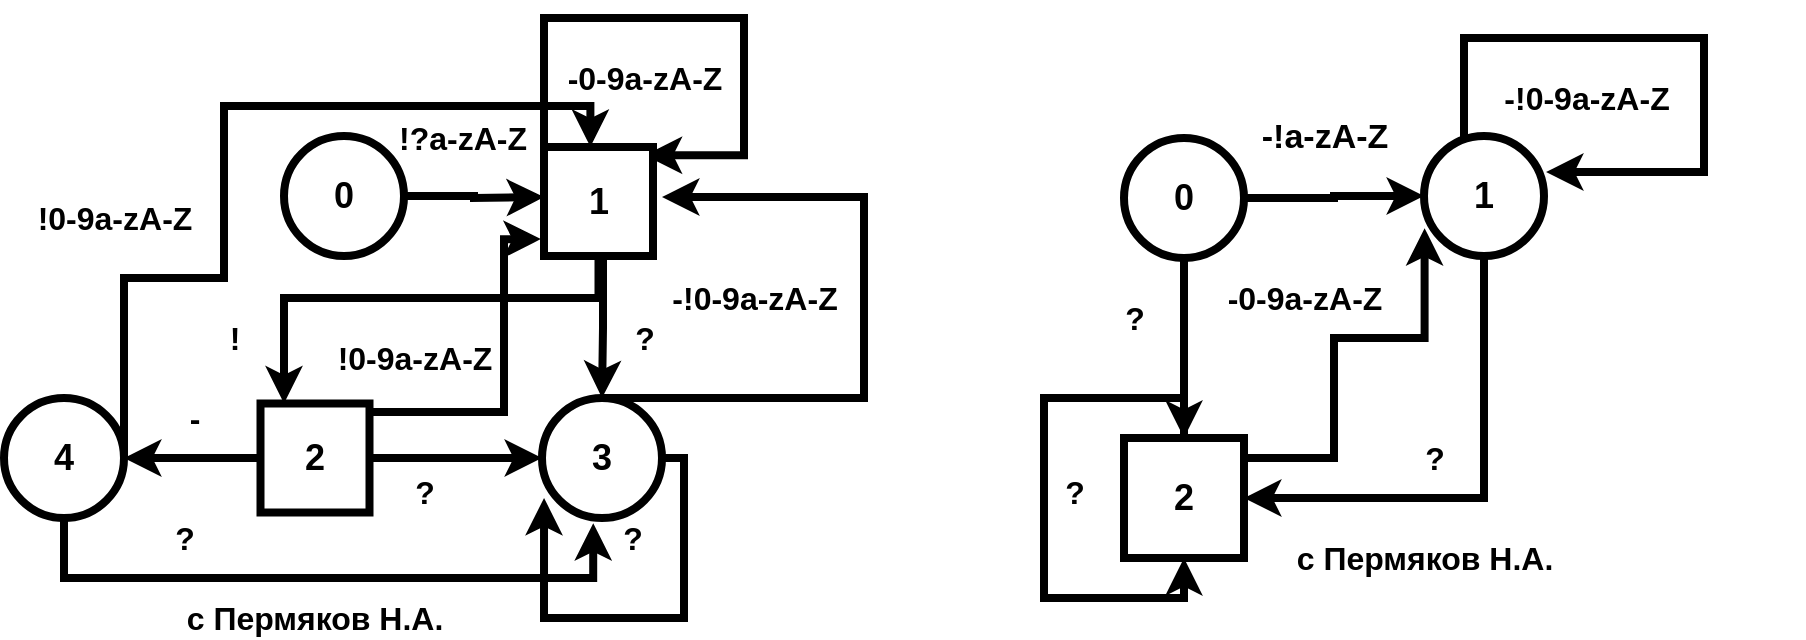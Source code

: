 <mxfile>
    <diagram id="PeihX46xii7vrZ0zxFL6" name="Page-1">
        <mxGraphModel dx="1914" dy="942" grid="1" gridSize="10" guides="1" tooltips="1" connect="1" arrows="1" fold="1" page="1" pageScale="1" pageWidth="850" pageHeight="1100" math="0" shadow="0">
            <root>
                <mxCell id="0"/>
                <mxCell id="1" parent="0"/>
                <mxCell id="5" style="edgeStyle=orthogonalEdgeStyle;rounded=0;orthogonalLoop=1;jettySize=auto;html=1;entryX=1;entryY=0.5;entryDx=0;entryDy=0;strokeWidth=4;" parent="1" source="4P3mimddP13uZpKBdVPl-3" edge="1">
                    <mxGeometry relative="1" as="geometry">
                        <mxPoint x="179" y="409.5" as="targetPoint"/>
                        <Array as="points">
                            <mxPoint x="280" y="510"/>
                            <mxPoint x="280" y="410"/>
                        </Array>
                    </mxGeometry>
                </mxCell>
                <mxCell id="4P3mimddP13uZpKBdVPl-3" value="&lt;span style=&quot;font-size: 18px&quot;&gt;&lt;b&gt;3&lt;/b&gt;&lt;/span&gt;" style="ellipse;whiteSpace=wrap;html=1;aspect=fixed;strokeWidth=4;" parent="1" vertex="1">
                    <mxGeometry x="119" y="510" width="60" height="60" as="geometry"/>
                </mxCell>
                <mxCell id="4P3mimddP13uZpKBdVPl-11" style="edgeStyle=orthogonalEdgeStyle;rounded=0;orthogonalLoop=1;jettySize=auto;html=1;entryX=0.5;entryY=0;entryDx=0;entryDy=0;strokeWidth=4;" parent="1" target="4P3mimddP13uZpKBdVPl-3" edge="1">
                    <mxGeometry relative="1" as="geometry">
                        <Array as="points">
                            <mxPoint x="149" y="475"/>
                        </Array>
                        <mxPoint x="149.5" y="439" as="sourcePoint"/>
                    </mxGeometry>
                </mxCell>
                <mxCell id="42" style="edgeStyle=orthogonalEdgeStyle;rounded=0;orthogonalLoop=1;jettySize=auto;html=1;entryX=1;entryY=0.5;entryDx=0;entryDy=0;strokeWidth=4;" edge="1" parent="1" source="4P3mimddP13uZpKBdVPl-5" target="21">
                    <mxGeometry relative="1" as="geometry">
                        <Array as="points">
                            <mxPoint x="590" y="560"/>
                        </Array>
                    </mxGeometry>
                </mxCell>
                <mxCell id="4P3mimddP13uZpKBdVPl-5" value="&lt;font style=&quot;font-size: 18px&quot;&gt;&lt;b&gt;1&lt;/b&gt;&lt;/font&gt;" style="ellipse;whiteSpace=wrap;html=1;aspect=fixed;strokeWidth=4;" parent="1" vertex="1">
                    <mxGeometry x="560" y="379" width="60" height="60" as="geometry"/>
                </mxCell>
                <mxCell id="4P3mimddP13uZpKBdVPl-20" style="edgeStyle=orthogonalEdgeStyle;rounded=0;orthogonalLoop=1;jettySize=auto;html=1;entryX=0;entryY=0.5;entryDx=0;entryDy=0;strokeWidth=4;" parent="1" source="4P3mimddP13uZpKBdVPl-7" target="4P3mimddP13uZpKBdVPl-5" edge="1">
                    <mxGeometry relative="1" as="geometry"/>
                </mxCell>
                <mxCell id="39" style="edgeStyle=orthogonalEdgeStyle;rounded=0;orthogonalLoop=1;jettySize=auto;html=1;entryX=0.5;entryY=0;entryDx=0;entryDy=0;strokeWidth=4;" edge="1" parent="1" source="4P3mimddP13uZpKBdVPl-7" target="21">
                    <mxGeometry relative="1" as="geometry"/>
                </mxCell>
                <mxCell id="4P3mimddP13uZpKBdVPl-7" value="&lt;font style=&quot;font-size: 18px&quot;&gt;&lt;b&gt;0&lt;/b&gt;&lt;/font&gt;" style="ellipse;whiteSpace=wrap;html=1;aspect=fixed;strokeWidth=4;" parent="1" vertex="1">
                    <mxGeometry x="410" y="380" width="60" height="60" as="geometry"/>
                </mxCell>
                <mxCell id="4P3mimddP13uZpKBdVPl-12" style="edgeStyle=orthogonalEdgeStyle;rounded=0;orthogonalLoop=1;jettySize=auto;html=1;entryX=0;entryY=0.5;entryDx=0;entryDy=0;strokeWidth=4;" parent="1" source="4P3mimddP13uZpKBdVPl-8" edge="1">
                    <mxGeometry relative="1" as="geometry">
                        <mxPoint x="120" y="409.5" as="targetPoint"/>
                    </mxGeometry>
                </mxCell>
                <mxCell id="4P3mimddP13uZpKBdVPl-8" value="&lt;font style=&quot;font-size: 18px&quot;&gt;&lt;b&gt;0&lt;/b&gt;&lt;/font&gt;" style="ellipse;whiteSpace=wrap;html=1;aspect=fixed;strokeWidth=4;" parent="1" vertex="1">
                    <mxGeometry x="-10" y="379" width="60" height="60" as="geometry"/>
                </mxCell>
                <mxCell id="4P3mimddP13uZpKBdVPl-13" value="&lt;b&gt;&lt;font style=&quot;font-size: 16px&quot;&gt;!?a-zA-Z&lt;/font&gt;&lt;/b&gt;" style="text;html=1;align=center;verticalAlign=middle;resizable=0;points=[];autosize=1;" parent="1" vertex="1">
                    <mxGeometry x="39" y="370" width="80" height="20" as="geometry"/>
                </mxCell>
                <mxCell id="4P3mimddP13uZpKBdVPl-16" style="edgeStyle=orthogonalEdgeStyle;rounded=0;orthogonalLoop=1;jettySize=auto;html=1;entryX=1;entryY=0;entryDx=0;entryDy=0;strokeWidth=4;" parent="1" edge="1">
                    <mxGeometry relative="1" as="geometry">
                        <Array as="points">
                            <mxPoint x="120" y="320"/>
                            <mxPoint x="220" y="320"/>
                            <mxPoint x="220" y="389"/>
                        </Array>
                        <mxPoint x="120" y="409.5" as="sourcePoint"/>
                        <mxPoint x="170.36" y="388.64" as="targetPoint"/>
                    </mxGeometry>
                </mxCell>
                <mxCell id="4P3mimddP13uZpKBdVPl-17" value="&lt;b&gt;&lt;font style=&quot;font-size: 16px&quot;&gt;-0-9a-zA-Z&lt;/font&gt;&lt;/b&gt;" style="text;html=1;align=center;verticalAlign=middle;resizable=0;points=[];autosize=1;" parent="1" vertex="1">
                    <mxGeometry x="125" y="340" width="90" height="20" as="geometry"/>
                </mxCell>
                <mxCell id="4P3mimddP13uZpKBdVPl-21" value="&lt;font style=&quot;font-size: 17px&quot;&gt;&lt;b&gt;-!a-zA-Z&lt;/b&gt;&lt;/font&gt;" style="text;html=1;align=center;verticalAlign=middle;resizable=0;points=[];autosize=1;" parent="1" vertex="1">
                    <mxGeometry x="470" y="370" width="80" height="20" as="geometry"/>
                </mxCell>
                <mxCell id="4P3mimddP13uZpKBdVPl-23" style="edgeStyle=orthogonalEdgeStyle;rounded=0;orthogonalLoop=1;jettySize=auto;html=1;entryX=1.017;entryY=0.3;entryDx=0;entryDy=0;entryPerimeter=0;strokeWidth=4;" parent="1" source="4P3mimddP13uZpKBdVPl-5" target="4P3mimddP13uZpKBdVPl-5" edge="1">
                    <mxGeometry relative="1" as="geometry">
                        <Array as="points">
                            <mxPoint x="580" y="330"/>
                            <mxPoint x="700" y="330"/>
                            <mxPoint x="700" y="397"/>
                        </Array>
                    </mxGeometry>
                </mxCell>
                <mxCell id="4P3mimddP13uZpKBdVPl-24" value="&lt;b&gt;&lt;font style=&quot;font-size: 16px&quot;&gt;-!0-9a-zA-Z&lt;/font&gt;&lt;/b&gt;" style="text;html=1;align=center;verticalAlign=middle;resizable=0;points=[];autosize=1;" parent="1" vertex="1">
                    <mxGeometry x="591" y="350" width="100" height="20" as="geometry"/>
                </mxCell>
                <mxCell id="4P3mimddP13uZpKBdVPl-30" value="" style="text;html=1;align=center;verticalAlign=middle;resizable=0;points=[];autosize=1;" parent="1" vertex="1">
                    <mxGeometry x="660" y="470" width="90" height="20" as="geometry"/>
                </mxCell>
                <mxCell id="2" value="&lt;font style=&quot;font-size: 16px&quot;&gt;&lt;b&gt;с Пермяков Н.А.&lt;/b&gt;&lt;/font&gt;" style="text;html=1;align=center;verticalAlign=middle;resizable=0;points=[];autosize=1;" parent="1" vertex="1">
                    <mxGeometry x="-65" y="610" width="140" height="20" as="geometry"/>
                </mxCell>
                <mxCell id="3" value="" style="text;whiteSpace=wrap;html=1;" parent="1" vertex="1">
                    <mxGeometry x="480" y="590" width="150" height="30" as="geometry"/>
                </mxCell>
                <mxCell id="4" value="&lt;font style=&quot;font-size: 16px&quot;&gt;&lt;b&gt;?&lt;/b&gt;&lt;/font&gt;" style="text;html=1;align=center;verticalAlign=middle;resizable=0;points=[];autosize=1;" parent="1" vertex="1">
                    <mxGeometry x="155" y="470" width="30" height="20" as="geometry"/>
                </mxCell>
                <mxCell id="22" style="edgeStyle=orthogonalEdgeStyle;rounded=0;orthogonalLoop=1;jettySize=auto;html=1;strokeWidth=4;" edge="1" parent="1" source="6" target="24">
                    <mxGeometry relative="1" as="geometry">
                        <mxPoint x="50" y="520" as="targetPoint"/>
                        <Array as="points">
                            <mxPoint x="147" y="460"/>
                            <mxPoint x="-10" y="460"/>
                        </Array>
                    </mxGeometry>
                </mxCell>
                <mxCell id="6" value="&lt;font style=&quot;font-size: 18px&quot;&gt;&lt;b&gt;1&lt;/b&gt;&lt;/font&gt;" style="whiteSpace=wrap;html=1;aspect=fixed;strokeWidth=4;" parent="1" vertex="1">
                    <mxGeometry x="120" y="384.5" width="54.5" height="54.5" as="geometry"/>
                </mxCell>
                <mxCell id="9" value="&lt;b&gt;&lt;font style=&quot;font-size: 16px&quot;&gt;-!0-9a-zA-Z&lt;/font&gt;&lt;/b&gt;" style="text;html=1;align=center;verticalAlign=middle;resizable=0;points=[];autosize=1;" parent="1" vertex="1">
                    <mxGeometry x="174.5" y="450" width="100" height="20" as="geometry"/>
                </mxCell>
                <mxCell id="11" value="&lt;font style=&quot;font-size: 16px&quot;&gt;&lt;b&gt;?&lt;/b&gt;&lt;/font&gt;" style="text;html=1;align=center;verticalAlign=middle;resizable=0;points=[];autosize=1;" parent="1" vertex="1">
                    <mxGeometry x="149" y="570" width="30" height="20" as="geometry"/>
                </mxCell>
                <mxCell id="15" style="edgeStyle=orthogonalEdgeStyle;rounded=0;orthogonalLoop=1;jettySize=auto;html=1;entryX=0.017;entryY=0.833;entryDx=0;entryDy=0;entryPerimeter=0;strokeWidth=4;" parent="1" source="4P3mimddP13uZpKBdVPl-3" target="4P3mimddP13uZpKBdVPl-3" edge="1">
                    <mxGeometry relative="1" as="geometry">
                        <Array as="points">
                            <mxPoint x="190" y="540"/>
                            <mxPoint x="190" y="620"/>
                            <mxPoint x="120" y="620"/>
                        </Array>
                    </mxGeometry>
                </mxCell>
                <mxCell id="17" style="edgeStyle=orthogonalEdgeStyle;rounded=0;orthogonalLoop=1;jettySize=auto;html=1;entryX=0.5;entryY=1;entryDx=0;entryDy=0;strokeWidth=4;" parent="1" edge="1">
                    <mxGeometry relative="1" as="geometry">
                        <mxPoint x="440" y="530" as="sourcePoint"/>
                        <mxPoint x="440" y="590" as="targetPoint"/>
                        <Array as="points">
                            <mxPoint x="440" y="510"/>
                            <mxPoint x="370" y="510"/>
                            <mxPoint x="370" y="610"/>
                            <mxPoint x="440" y="610"/>
                        </Array>
                    </mxGeometry>
                </mxCell>
                <mxCell id="44" style="edgeStyle=orthogonalEdgeStyle;rounded=0;orthogonalLoop=1;jettySize=auto;html=1;entryX=0.005;entryY=0.768;entryDx=0;entryDy=0;entryPerimeter=0;strokeWidth=4;" edge="1" parent="1" source="21" target="4P3mimddP13uZpKBdVPl-5">
                    <mxGeometry relative="1" as="geometry">
                        <Array as="points">
                            <mxPoint x="515" y="540"/>
                            <mxPoint x="515" y="480"/>
                            <mxPoint x="560" y="480"/>
                        </Array>
                    </mxGeometry>
                </mxCell>
                <mxCell id="21" value="&lt;font style=&quot;font-size: 18px&quot;&gt;&lt;b&gt;2&lt;br&gt;&lt;/b&gt;&lt;/font&gt;" style="whiteSpace=wrap;html=1;aspect=fixed;strokeWidth=4;" parent="1" vertex="1">
                    <mxGeometry x="410" y="530" width="60" height="60" as="geometry"/>
                </mxCell>
                <mxCell id="23" value="&lt;font style=&quot;font-size: 16px&quot;&gt;&lt;b&gt;!&lt;/b&gt;&lt;/font&gt;" style="text;html=1;align=center;verticalAlign=middle;resizable=0;points=[];autosize=1;" vertex="1" parent="1">
                    <mxGeometry x="-45" y="470" width="20" height="20" as="geometry"/>
                </mxCell>
                <mxCell id="25" style="edgeStyle=orthogonalEdgeStyle;rounded=0;orthogonalLoop=1;jettySize=auto;html=1;strokeWidth=4;entryX=-0.029;entryY=0.845;entryDx=0;entryDy=0;entryPerimeter=0;" edge="1" parent="1" source="24" target="6">
                    <mxGeometry relative="1" as="geometry">
                        <mxPoint x="110.0" y="430" as="targetPoint"/>
                        <Array as="points">
                            <mxPoint x="100" y="517"/>
                            <mxPoint x="100" y="431"/>
                        </Array>
                    </mxGeometry>
                </mxCell>
                <mxCell id="28" style="edgeStyle=orthogonalEdgeStyle;rounded=0;orthogonalLoop=1;jettySize=auto;html=1;entryX=0;entryY=0.5;entryDx=0;entryDy=0;strokeWidth=4;" edge="1" parent="1" source="24" target="4P3mimddP13uZpKBdVPl-3">
                    <mxGeometry relative="1" as="geometry"/>
                </mxCell>
                <mxCell id="30" style="edgeStyle=orthogonalEdgeStyle;rounded=0;orthogonalLoop=1;jettySize=auto;html=1;strokeWidth=4;" edge="1" parent="1" source="24">
                    <mxGeometry relative="1" as="geometry">
                        <mxPoint x="-90.0" y="540.0" as="targetPoint"/>
                    </mxGeometry>
                </mxCell>
                <mxCell id="24" value="&lt;font style=&quot;font-size: 18px&quot;&gt;&lt;b&gt;2&lt;/b&gt;&lt;/font&gt;" style="whiteSpace=wrap;html=1;aspect=fixed;strokeWidth=4;" vertex="1" parent="1">
                    <mxGeometry x="-21.75" y="512.75" width="54.5" height="54.5" as="geometry"/>
                </mxCell>
                <mxCell id="26" value="&lt;b&gt;&lt;font style=&quot;font-size: 16px&quot;&gt;!0-9a-zA-Z&lt;/font&gt;&lt;/b&gt;" style="text;html=1;align=center;verticalAlign=middle;resizable=0;points=[];autosize=1;" vertex="1" parent="1">
                    <mxGeometry x="10" y="480" width="90" height="20" as="geometry"/>
                </mxCell>
                <mxCell id="29" value="&lt;span style=&quot;font-size: 16px&quot;&gt;&lt;b&gt;?&lt;/b&gt;&lt;/span&gt;" style="text;html=1;align=center;verticalAlign=middle;resizable=0;points=[];autosize=1;" vertex="1" parent="1">
                    <mxGeometry x="45" y="547.25" width="30" height="20" as="geometry"/>
                </mxCell>
                <mxCell id="32" style="edgeStyle=orthogonalEdgeStyle;rounded=0;orthogonalLoop=1;jettySize=auto;html=1;entryX=0.427;entryY=1.043;entryDx=0;entryDy=0;entryPerimeter=0;strokeWidth=4;" edge="1" parent="1" source="31" target="4P3mimddP13uZpKBdVPl-3">
                    <mxGeometry relative="1" as="geometry">
                        <Array as="points">
                            <mxPoint x="-120" y="600"/>
                            <mxPoint x="145" y="600"/>
                        </Array>
                    </mxGeometry>
                </mxCell>
                <mxCell id="35" style="edgeStyle=orthogonalEdgeStyle;rounded=0;orthogonalLoop=1;jettySize=auto;html=1;entryX=0.426;entryY=-0.002;entryDx=0;entryDy=0;entryPerimeter=0;strokeWidth=4;" edge="1" parent="1" source="31" target="6">
                    <mxGeometry relative="1" as="geometry">
                        <Array as="points">
                            <mxPoint x="-90" y="450"/>
                            <mxPoint x="-40" y="450"/>
                            <mxPoint x="-40" y="364"/>
                            <mxPoint x="143" y="364"/>
                        </Array>
                    </mxGeometry>
                </mxCell>
                <mxCell id="31" value="&lt;font style=&quot;font-size: 18px&quot;&gt;&lt;b&gt;4&lt;/b&gt;&lt;/font&gt;" style="ellipse;whiteSpace=wrap;html=1;aspect=fixed;strokeWidth=4;" vertex="1" parent="1">
                    <mxGeometry x="-150" y="510" width="60" height="60" as="geometry"/>
                </mxCell>
                <mxCell id="33" value="&lt;b&gt;&lt;font style=&quot;font-size: 16px&quot;&gt;?&lt;/font&gt;&lt;/b&gt;" style="text;html=1;align=center;verticalAlign=middle;resizable=0;points=[];autosize=1;" vertex="1" parent="1">
                    <mxGeometry x="-75" y="570" width="30" height="20" as="geometry"/>
                </mxCell>
                <mxCell id="34" value="&lt;font style=&quot;font-size: 16px&quot;&gt;&lt;b&gt;-&lt;br&gt;&lt;/b&gt;&lt;/font&gt;" style="text;html=1;align=center;verticalAlign=middle;resizable=0;points=[];autosize=1;" vertex="1" parent="1">
                    <mxGeometry x="-65" y="510" width="20" height="20" as="geometry"/>
                </mxCell>
                <mxCell id="36" value="&lt;b&gt;&lt;font style=&quot;font-size: 16px&quot;&gt;!0-9a-zA-Z&lt;/font&gt;&lt;/b&gt;" style="text;html=1;align=center;verticalAlign=middle;resizable=0;points=[];autosize=1;" vertex="1" parent="1">
                    <mxGeometry x="-140" y="410" width="90" height="20" as="geometry"/>
                </mxCell>
                <mxCell id="38" value="&lt;font style=&quot;font-size: 16px&quot;&gt;&lt;b&gt;с Пермяков Н.А.&lt;/b&gt;&lt;/font&gt;" style="text;html=1;align=center;verticalAlign=middle;resizable=0;points=[];autosize=1;" vertex="1" parent="1">
                    <mxGeometry x="490" y="580" width="140" height="20" as="geometry"/>
                </mxCell>
                <mxCell id="40" value="&lt;font style=&quot;font-size: 16px&quot;&gt;&lt;b&gt;?&lt;/b&gt;&lt;/font&gt;" style="text;html=1;align=center;verticalAlign=middle;resizable=0;points=[];autosize=1;" vertex="1" parent="1">
                    <mxGeometry x="400" y="460" width="30" height="20" as="geometry"/>
                </mxCell>
                <mxCell id="41" value="&lt;font style=&quot;font-size: 16px&quot;&gt;&lt;b&gt;?&lt;/b&gt;&lt;/font&gt;" style="text;html=1;align=center;verticalAlign=middle;resizable=0;points=[];autosize=1;" vertex="1" parent="1">
                    <mxGeometry x="370" y="547.25" width="30" height="20" as="geometry"/>
                </mxCell>
                <mxCell id="43" value="&lt;font style=&quot;font-size: 16px&quot;&gt;&lt;b&gt;?&lt;/b&gt;&lt;/font&gt;" style="text;html=1;align=center;verticalAlign=middle;resizable=0;points=[];autosize=1;" vertex="1" parent="1">
                    <mxGeometry x="550" y="530" width="30" height="20" as="geometry"/>
                </mxCell>
                <mxCell id="45" value="&lt;b&gt;&lt;font style=&quot;font-size: 16px&quot;&gt;-0-9a-zA-Z&lt;/font&gt;&lt;/b&gt;" style="text;html=1;align=center;verticalAlign=middle;resizable=0;points=[];autosize=1;" vertex="1" parent="1">
                    <mxGeometry x="455" y="450" width="90" height="20" as="geometry"/>
                </mxCell>
            </root>
        </mxGraphModel>
    </diagram>
</mxfile>